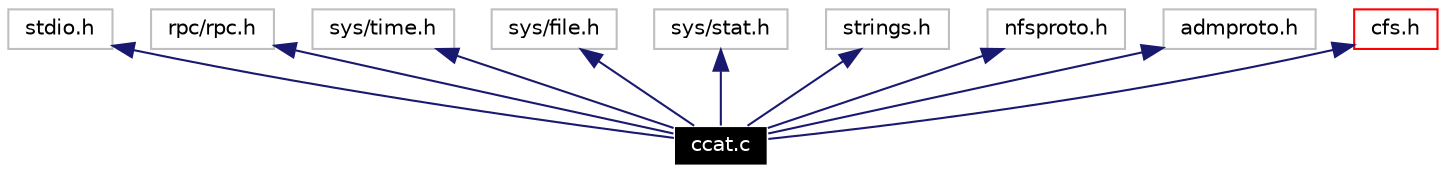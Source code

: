 digraph G
{
  edge [fontname="Helvetica",fontsize=10,labelfontname="Helvetica",labelfontsize=10];
  node [fontname="Helvetica",fontsize=10,shape=record];
  Node25 [label="ccat.c",height=0.2,width=0.4,color="white", fillcolor="black", style="filled" fontcolor="white"];
  Node26 -> Node25 [dir=back,color="midnightblue",fontsize=10,style="solid",fontname="Helvetica"];
  Node26 [label="stdio.h",height=0.2,width=0.4,color="grey75"];
  Node27 -> Node25 [dir=back,color="midnightblue",fontsize=10,style="solid",fontname="Helvetica"];
  Node27 [label="rpc/rpc.h",height=0.2,width=0.4,color="grey75"];
  Node28 -> Node25 [dir=back,color="midnightblue",fontsize=10,style="solid",fontname="Helvetica"];
  Node28 [label="sys/time.h",height=0.2,width=0.4,color="grey75"];
  Node29 -> Node25 [dir=back,color="midnightblue",fontsize=10,style="solid",fontname="Helvetica"];
  Node29 [label="sys/file.h",height=0.2,width=0.4,color="grey75"];
  Node30 -> Node25 [dir=back,color="midnightblue",fontsize=10,style="solid",fontname="Helvetica"];
  Node30 [label="sys/stat.h",height=0.2,width=0.4,color="grey75"];
  Node31 -> Node25 [dir=back,color="midnightblue",fontsize=10,style="solid",fontname="Helvetica"];
  Node31 [label="strings.h",height=0.2,width=0.4,color="grey75"];
  Node32 -> Node25 [dir=back,color="midnightblue",fontsize=10,style="solid",fontname="Helvetica"];
  Node32 [label="nfsproto.h",height=0.2,width=0.4,color="grey75"];
  Node33 -> Node25 [dir=back,color="midnightblue",fontsize=10,style="solid",fontname="Helvetica"];
  Node33 [label="admproto.h",height=0.2,width=0.4,color="grey75"];
  Node34 -> Node25 [dir=back,color="midnightblue",fontsize=10,style="solid",fontname="Helvetica"];
  Node34 [label="cfs.h",height=0.2,width=0.4,color="red",URL="$cfs_8h.html"];
}
